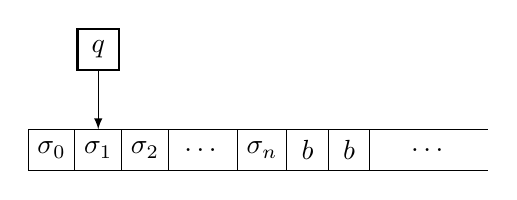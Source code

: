 \begin{tikzpicture}[cell/.style={minimum height=1.5em,minimum width=1.5em,outer sep=0pt,rectangle,draw,node distance=0pt}]
	\node[cell] (first) {$\sigma_0$};
	\node[cell] (pointed) [right=of first] {$\sigma_1$};
	\node[cell] (third) [right=of pointed] {$\sigma_2$};
	\node[cell, minimum width=2.5em] (worddots) [right=of third] {$\dots$};
	\node[cell] (last) [right=of worddots] {$\sigma_n$};
	\node[cell] (b1) [right=of last] {$b$};
	\node[cell] (b2) [right=of b1] {$b$};
	\node[node distance=0pt] (dots) [right=0.4 cm of b2] {$\dots$};
	\node[cell] (control) [above=0.75cm of pointed,thick] {$q$};
	\draw[-latex] (control) -- (pointed);
	\draw (b2.north east) -- ++(1.5cm,0) (b2.south east) -- ++ (1.5cm,0);
\end{tikzpicture}
